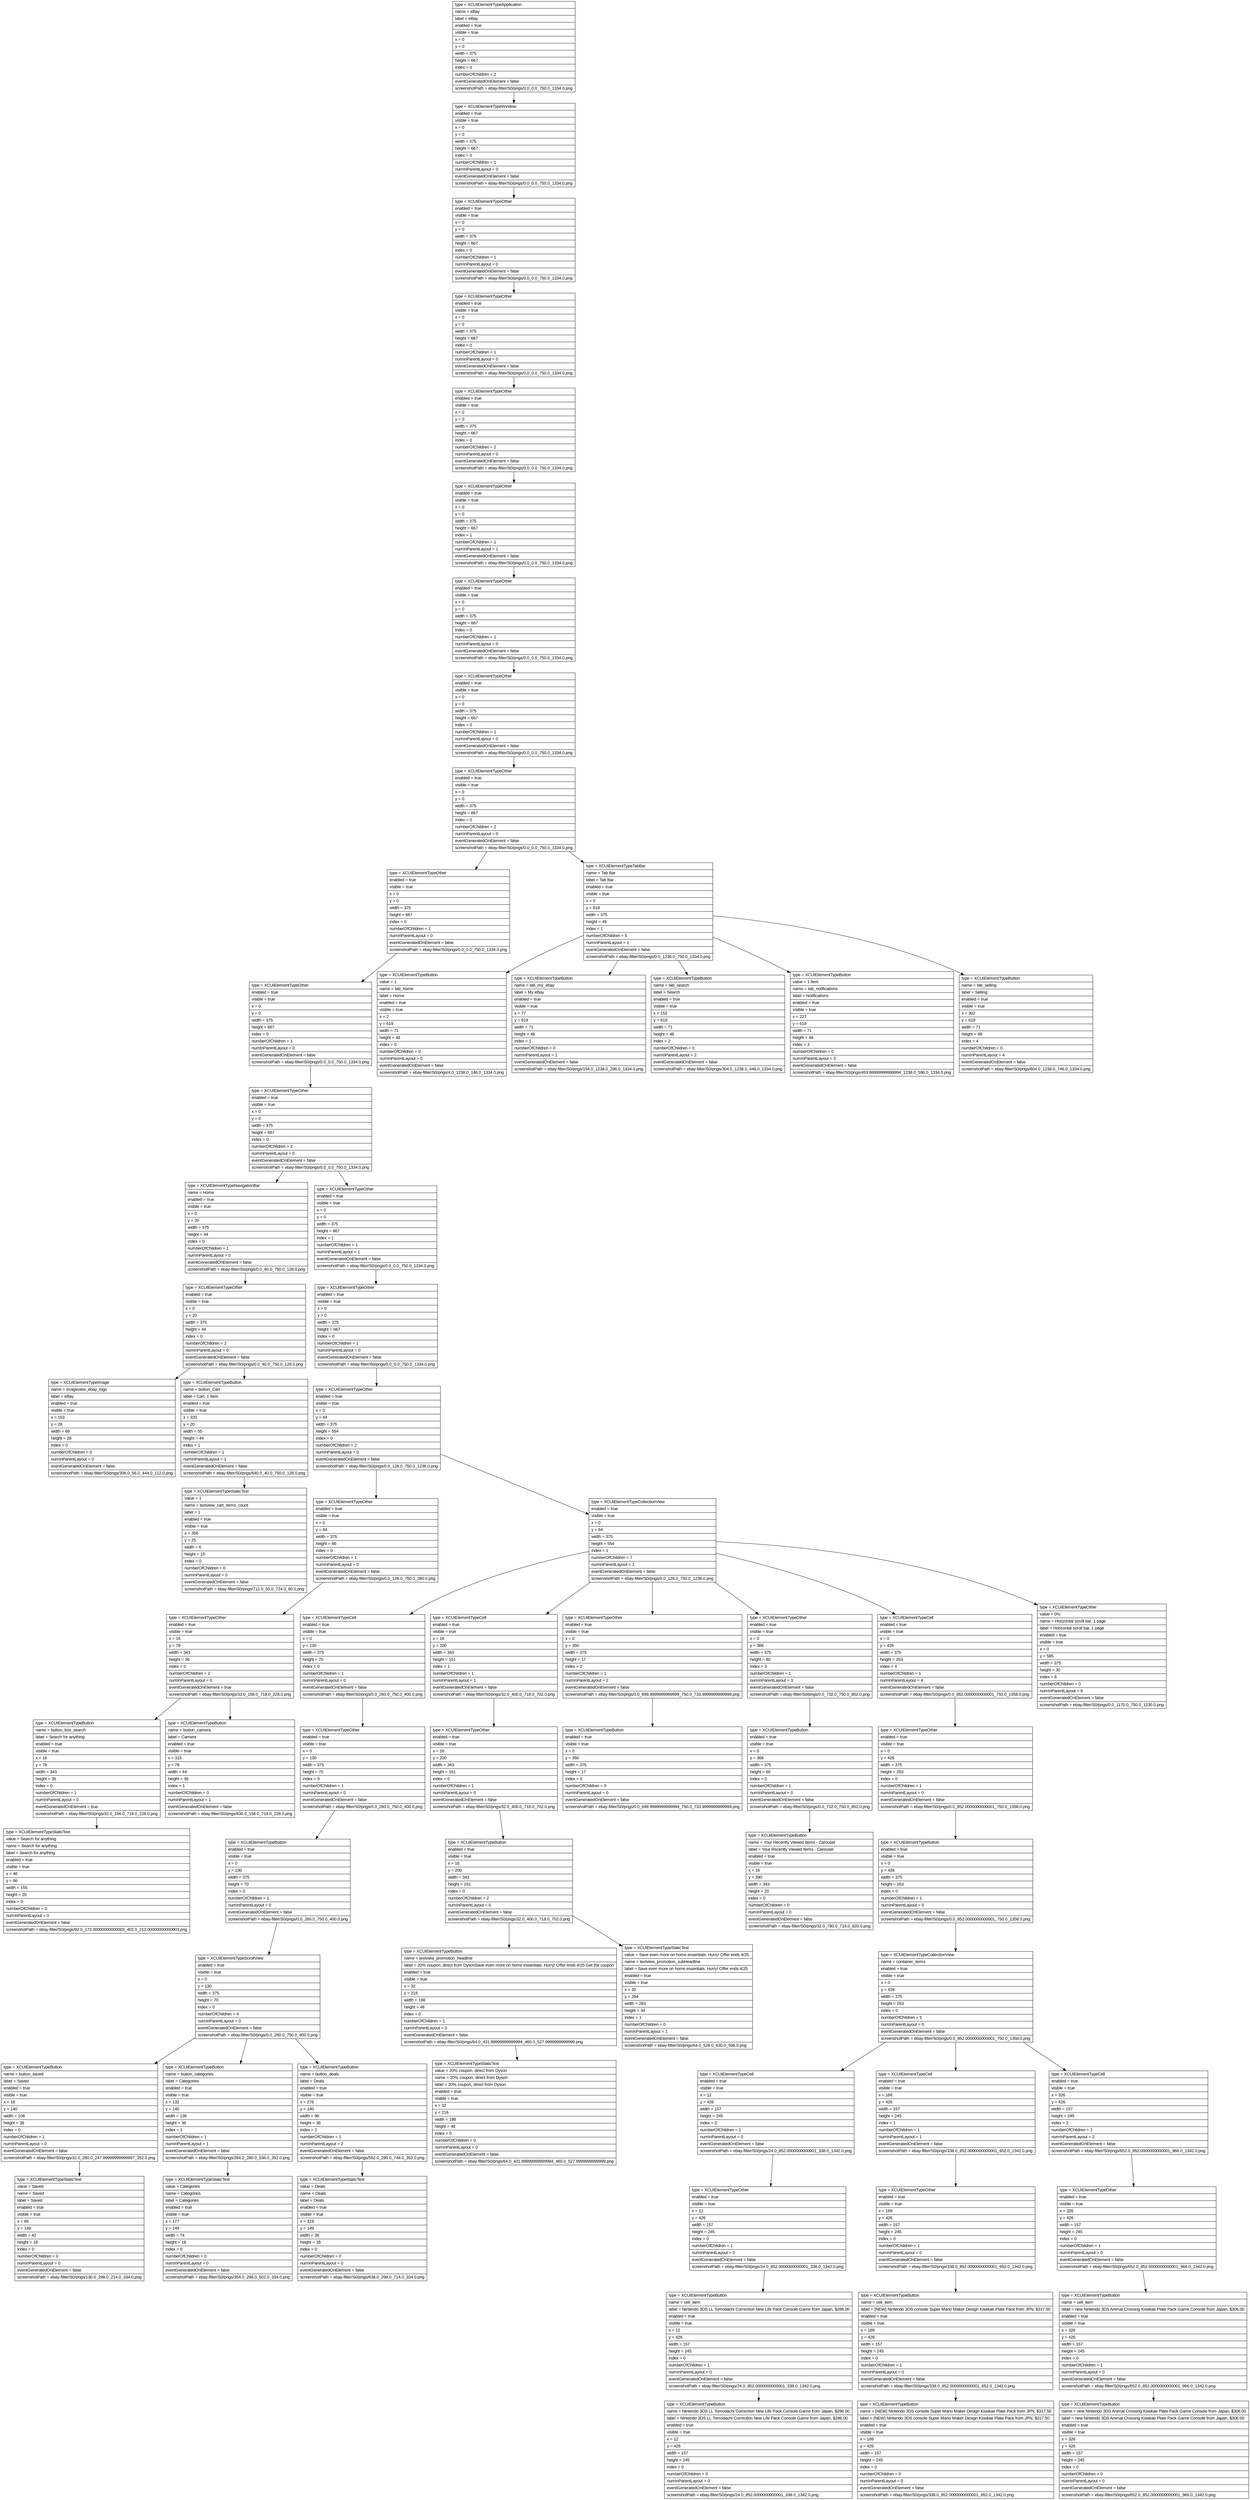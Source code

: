 digraph Layout {

	node [shape=record fontname=Arial];

	0	[label="{type = XCUIElementTypeApplication\l|name = eBay\l|label = eBay\l|enabled = true\l|visible = true\l|x = 0\l|y = 0\l|width = 375\l|height = 667\l|index = 0\l|numberOfChildren = 2\l|eventGeneratedOnElement = false \l|screenshotPath = ebay-filter/S0/pngs/0.0_0.0_750.0_1334.0.png\l}"]
	1	[label="{type = XCUIElementTypeWindow\l|enabled = true\l|visible = true\l|x = 0\l|y = 0\l|width = 375\l|height = 667\l|index = 0\l|numberOfChildren = 1\l|numInParentLayout = 0\l|eventGeneratedOnElement = false \l|screenshotPath = ebay-filter/S0/pngs/0.0_0.0_750.0_1334.0.png\l}"]
	2	[label="{type = XCUIElementTypeOther\l|enabled = true\l|visible = true\l|x = 0\l|y = 0\l|width = 375\l|height = 667\l|index = 0\l|numberOfChildren = 1\l|numInParentLayout = 0\l|eventGeneratedOnElement = false \l|screenshotPath = ebay-filter/S0/pngs/0.0_0.0_750.0_1334.0.png\l}"]
	3	[label="{type = XCUIElementTypeOther\l|enabled = true\l|visible = true\l|x = 0\l|y = 0\l|width = 375\l|height = 667\l|index = 0\l|numberOfChildren = 1\l|numInParentLayout = 0\l|eventGeneratedOnElement = false \l|screenshotPath = ebay-filter/S0/pngs/0.0_0.0_750.0_1334.0.png\l}"]
	4	[label="{type = XCUIElementTypeOther\l|enabled = true\l|visible = true\l|x = 0\l|y = 0\l|width = 375\l|height = 667\l|index = 0\l|numberOfChildren = 2\l|numInParentLayout = 0\l|eventGeneratedOnElement = false \l|screenshotPath = ebay-filter/S0/pngs/0.0_0.0_750.0_1334.0.png\l}"]
	5	[label="{type = XCUIElementTypeOther\l|enabled = true\l|visible = true\l|x = 0\l|y = 0\l|width = 375\l|height = 667\l|index = 1\l|numberOfChildren = 1\l|numInParentLayout = 1\l|eventGeneratedOnElement = false \l|screenshotPath = ebay-filter/S0/pngs/0.0_0.0_750.0_1334.0.png\l}"]
	6	[label="{type = XCUIElementTypeOther\l|enabled = true\l|visible = true\l|x = 0\l|y = 0\l|width = 375\l|height = 667\l|index = 0\l|numberOfChildren = 1\l|numInParentLayout = 0\l|eventGeneratedOnElement = false \l|screenshotPath = ebay-filter/S0/pngs/0.0_0.0_750.0_1334.0.png\l}"]
	7	[label="{type = XCUIElementTypeOther\l|enabled = true\l|visible = true\l|x = 0\l|y = 0\l|width = 375\l|height = 667\l|index = 0\l|numberOfChildren = 1\l|numInParentLayout = 0\l|eventGeneratedOnElement = false \l|screenshotPath = ebay-filter/S0/pngs/0.0_0.0_750.0_1334.0.png\l}"]
	8	[label="{type = XCUIElementTypeOther\l|enabled = true\l|visible = true\l|x = 0\l|y = 0\l|width = 375\l|height = 667\l|index = 0\l|numberOfChildren = 2\l|numInParentLayout = 0\l|eventGeneratedOnElement = false \l|screenshotPath = ebay-filter/S0/pngs/0.0_0.0_750.0_1334.0.png\l}"]
	9	[label="{type = XCUIElementTypeOther\l|enabled = true\l|visible = true\l|x = 0\l|y = 0\l|width = 375\l|height = 667\l|index = 0\l|numberOfChildren = 1\l|numInParentLayout = 0\l|eventGeneratedOnElement = false \l|screenshotPath = ebay-filter/S0/pngs/0.0_0.0_750.0_1334.0.png\l}"]
	10	[label="{type = XCUIElementTypeTabBar\l|name = Tab Bar\l|label = Tab Bar\l|enabled = true\l|visible = true\l|x = 0\l|y = 618\l|width = 375\l|height = 49\l|index = 1\l|numberOfChildren = 5\l|numInParentLayout = 1\l|eventGeneratedOnElement = false \l|screenshotPath = ebay-filter/S0/pngs/0.0_1236.0_750.0_1334.0.png\l}"]
	11	[label="{type = XCUIElementTypeOther\l|enabled = true\l|visible = true\l|x = 0\l|y = 0\l|width = 375\l|height = 667\l|index = 0\l|numberOfChildren = 1\l|numInParentLayout = 0\l|eventGeneratedOnElement = false \l|screenshotPath = ebay-filter/S0/pngs/0.0_0.0_750.0_1334.0.png\l}"]
	12	[label="{type = XCUIElementTypeButton\l|value = 1\l|name = tab_home\l|label = Home\l|enabled = true\l|visible = true\l|x = 2\l|y = 619\l|width = 71\l|height = 48\l|index = 0\l|numberOfChildren = 0\l|numInParentLayout = 0\l|eventGeneratedOnElement = false \l|screenshotPath = ebay-filter/S0/pngs/4.0_1238.0_146.0_1334.0.png\l}"]
	13	[label="{type = XCUIElementTypeButton\l|name = tab_my_ebay\l|label = My eBay\l|enabled = true\l|visible = true\l|x = 77\l|y = 619\l|width = 71\l|height = 48\l|index = 1\l|numberOfChildren = 0\l|numInParentLayout = 1\l|eventGeneratedOnElement = false \l|screenshotPath = ebay-filter/S0/pngs/154.0_1238.0_296.0_1334.0.png\l}"]
	14	[label="{type = XCUIElementTypeButton\l|name = tab_search\l|label = Search\l|enabled = true\l|visible = true\l|x = 152\l|y = 619\l|width = 71\l|height = 48\l|index = 2\l|numberOfChildren = 0\l|numInParentLayout = 2\l|eventGeneratedOnElement = false \l|screenshotPath = ebay-filter/S0/pngs/304.0_1238.0_446.0_1334.0.png\l}"]
	15	[label="{type = XCUIElementTypeButton\l|value = 1 item\l|name = tab_notifications\l|label = Notifications\l|enabled = true\l|visible = true\l|x = 227\l|y = 619\l|width = 71\l|height = 48\l|index = 3\l|numberOfChildren = 0\l|numInParentLayout = 3\l|eventGeneratedOnElement = false \l|screenshotPath = ebay-filter/S0/pngs/453.99999999999994_1238.0_596.0_1334.0.png\l}"]
	16	[label="{type = XCUIElementTypeButton\l|name = tab_selling\l|label = Selling\l|enabled = true\l|visible = true\l|x = 302\l|y = 619\l|width = 71\l|height = 48\l|index = 4\l|numberOfChildren = 0\l|numInParentLayout = 4\l|eventGeneratedOnElement = false \l|screenshotPath = ebay-filter/S0/pngs/604.0_1238.0_746.0_1334.0.png\l}"]
	17	[label="{type = XCUIElementTypeOther\l|enabled = true\l|visible = true\l|x = 0\l|y = 0\l|width = 375\l|height = 667\l|index = 0\l|numberOfChildren = 2\l|numInParentLayout = 0\l|eventGeneratedOnElement = false \l|screenshotPath = ebay-filter/S0/pngs/0.0_0.0_750.0_1334.0.png\l}"]
	18	[label="{type = XCUIElementTypeNavigationBar\l|name = Home\l|enabled = true\l|visible = true\l|x = 0\l|y = 20\l|width = 375\l|height = 44\l|index = 0\l|numberOfChildren = 1\l|numInParentLayout = 0\l|eventGeneratedOnElement = false \l|screenshotPath = ebay-filter/S0/pngs/0.0_40.0_750.0_128.0.png\l}"]
	19	[label="{type = XCUIElementTypeOther\l|enabled = true\l|visible = true\l|x = 0\l|y = 0\l|width = 375\l|height = 667\l|index = 1\l|numberOfChildren = 1\l|numInParentLayout = 1\l|eventGeneratedOnElement = false \l|screenshotPath = ebay-filter/S0/pngs/0.0_0.0_750.0_1334.0.png\l}"]
	20	[label="{type = XCUIElementTypeOther\l|enabled = true\l|visible = true\l|x = 0\l|y = 20\l|width = 375\l|height = 44\l|index = 0\l|numberOfChildren = 2\l|numInParentLayout = 0\l|eventGeneratedOnElement = false \l|screenshotPath = ebay-filter/S0/pngs/0.0_40.0_750.0_128.0.png\l}"]
	21	[label="{type = XCUIElementTypeOther\l|enabled = true\l|visible = true\l|x = 0\l|y = 0\l|width = 375\l|height = 667\l|index = 0\l|numberOfChildren = 1\l|numInParentLayout = 0\l|eventGeneratedOnElement = false \l|screenshotPath = ebay-filter/S0/pngs/0.0_0.0_750.0_1334.0.png\l}"]
	22	[label="{type = XCUIElementTypeImage\l|name = imageview_ebay_logo\l|label = eBay\l|enabled = true\l|visible = true\l|x = 153\l|y = 28\l|width = 69\l|height = 28\l|index = 0\l|numberOfChildren = 0\l|numInParentLayout = 0\l|eventGeneratedOnElement = false \l|screenshotPath = ebay-filter/S0/pngs/306.0_56.0_444.0_112.0.png\l}"]
	23	[label="{type = XCUIElementTypeButton\l|name = button_Cart\l|label = Cart, 1 Item\l|enabled = true\l|visible = true\l|x = 320\l|y = 20\l|width = 55\l|height = 44\l|index = 1\l|numberOfChildren = 1\l|numInParentLayout = 1\l|eventGeneratedOnElement = false \l|screenshotPath = ebay-filter/S0/pngs/640.0_40.0_750.0_128.0.png\l}"]
	24	[label="{type = XCUIElementTypeOther\l|enabled = true\l|visible = true\l|x = 0\l|y = 64\l|width = 375\l|height = 554\l|index = 0\l|numberOfChildren = 2\l|numInParentLayout = 0\l|eventGeneratedOnElement = false \l|screenshotPath = ebay-filter/S0/pngs/0.0_128.0_750.0_1236.0.png\l}"]
	25	[label="{type = XCUIElementTypeStaticText\l|value = 1\l|name = textview_cart_items_count\l|label = 1\l|enabled = true\l|visible = true\l|x = 356\l|y = 25\l|width = 6\l|height = 15\l|index = 0\l|numberOfChildren = 0\l|numInParentLayout = 0\l|eventGeneratedOnElement = false \l|screenshotPath = ebay-filter/S0/pngs/712.0_50.0_724.0_80.0.png\l}"]
	26	[label="{type = XCUIElementTypeOther\l|enabled = true\l|visible = true\l|x = 0\l|y = 64\l|width = 375\l|height = 66\l|index = 0\l|numberOfChildren = 1\l|numInParentLayout = 0\l|eventGeneratedOnElement = false \l|screenshotPath = ebay-filter/S0/pngs/0.0_128.0_750.0_260.0.png\l}"]
	27	[label="{type = XCUIElementTypeCollectionView\l|enabled = true\l|visible = true\l|x = 0\l|y = 64\l|width = 375\l|height = 554\l|index = 1\l|numberOfChildren = 7\l|numInParentLayout = 1\l|eventGeneratedOnElement = false \l|screenshotPath = ebay-filter/S0/pngs/0.0_128.0_750.0_1236.0.png\l}"]
	28	[label="{type = XCUIElementTypeOther\l|enabled = true\l|visible = true\l|x = 16\l|y = 78\l|width = 343\l|height = 36\l|index = 0\l|numberOfChildren = 2\l|numInParentLayout = 0\l|eventGeneratedOnElement = true \l|screenshotPath = ebay-filter/S0/pngs/32.0_156.0_718.0_228.0.png\l}"]
	29	[label="{type = XCUIElementTypeCell\l|enabled = true\l|visible = true\l|x = 0\l|y = 130\l|width = 375\l|height = 70\l|index = 0\l|numberOfChildren = 1\l|numInParentLayout = 0\l|eventGeneratedOnElement = false \l|screenshotPath = ebay-filter/S0/pngs/0.0_260.0_750.0_400.0.png\l}"]
	30	[label="{type = XCUIElementTypeCell\l|enabled = true\l|visible = true\l|x = 16\l|y = 200\l|width = 343\l|height = 151\l|index = 1\l|numberOfChildren = 1\l|numInParentLayout = 1\l|eventGeneratedOnElement = false \l|screenshotPath = ebay-filter/S0/pngs/32.0_400.0_718.0_702.0.png\l}"]
	31	[label="{type = XCUIElementTypeOther\l|enabled = true\l|visible = true\l|x = 0\l|y = 350\l|width = 375\l|height = 17\l|index = 2\l|numberOfChildren = 1\l|numInParentLayout = 2\l|eventGeneratedOnElement = false \l|screenshotPath = ebay-filter/S0/pngs/0.0_699.9999999999999_750.0_733.9999999999999.png\l}"]
	32	[label="{type = XCUIElementTypeOther\l|enabled = true\l|visible = true\l|x = 0\l|y = 366\l|width = 375\l|height = 60\l|index = 3\l|numberOfChildren = 1\l|numInParentLayout = 3\l|eventGeneratedOnElement = false \l|screenshotPath = ebay-filter/S0/pngs/0.0_732.0_750.0_852.0.png\l}"]
	33	[label="{type = XCUIElementTypeCell\l|enabled = true\l|visible = true\l|x = 0\l|y = 426\l|width = 375\l|height = 253\l|index = 4\l|numberOfChildren = 1\l|numInParentLayout = 4\l|eventGeneratedOnElement = false \l|screenshotPath = ebay-filter/S0/pngs/0.0_852.0000000000001_750.0_1358.0.png\l}"]
	34	[label="{type = XCUIElementTypeOther\l|value = 0%\l|name = Horizontal scroll bar, 1 page\l|label = Horizontal scroll bar, 1 page\l|enabled = true\l|visible = true\l|x = 0\l|y = 585\l|width = 375\l|height = 30\l|index = 6\l|numberOfChildren = 0\l|numInParentLayout = 6\l|eventGeneratedOnElement = false \l|screenshotPath = ebay-filter/S0/pngs/0.0_1170.0_750.0_1230.0.png\l}"]
	35	[label="{type = XCUIElementTypeButton\l|name = button_box_search\l|label = Search for anything\l|enabled = true\l|visible = true\l|x = 16\l|y = 78\l|width = 343\l|height = 36\l|index = 0\l|numberOfChildren = 1\l|numInParentLayout = 0\l|eventGeneratedOnElement = true \l|screenshotPath = ebay-filter/S0/pngs/32.0_156.0_718.0_228.0.png\l}"]
	36	[label="{type = XCUIElementTypeButton\l|name = button_camera\l|label = Camera\l|enabled = true\l|visible = true\l|x = 315\l|y = 78\l|width = 44\l|height = 36\l|index = 1\l|numberOfChildren = 0\l|numInParentLayout = 1\l|eventGeneratedOnElement = false \l|screenshotPath = ebay-filter/S0/pngs/630.0_156.0_718.0_228.0.png\l}"]
	37	[label="{type = XCUIElementTypeOther\l|enabled = true\l|visible = true\l|x = 0\l|y = 130\l|width = 375\l|height = 70\l|index = 0\l|numberOfChildren = 1\l|numInParentLayout = 0\l|eventGeneratedOnElement = false \l|screenshotPath = ebay-filter/S0/pngs/0.0_260.0_750.0_400.0.png\l}"]
	38	[label="{type = XCUIElementTypeOther\l|enabled = true\l|visible = true\l|x = 16\l|y = 200\l|width = 343\l|height = 151\l|index = 0\l|numberOfChildren = 1\l|numInParentLayout = 0\l|eventGeneratedOnElement = false \l|screenshotPath = ebay-filter/S0/pngs/32.0_400.0_718.0_702.0.png\l}"]
	39	[label="{type = XCUIElementTypeButton\l|enabled = true\l|visible = true\l|x = 0\l|y = 350\l|width = 375\l|height = 17\l|index = 0\l|numberOfChildren = 0\l|numInParentLayout = 0\l|eventGeneratedOnElement = false \l|screenshotPath = ebay-filter/S0/pngs/0.0_699.9999999999999_750.0_733.9999999999999.png\l}"]
	40	[label="{type = XCUIElementTypeButton\l|enabled = true\l|visible = true\l|x = 0\l|y = 366\l|width = 375\l|height = 60\l|index = 0\l|numberOfChildren = 1\l|numInParentLayout = 0\l|eventGeneratedOnElement = false \l|screenshotPath = ebay-filter/S0/pngs/0.0_732.0_750.0_852.0.png\l}"]
	41	[label="{type = XCUIElementTypeOther\l|enabled = true\l|visible = true\l|x = 0\l|y = 426\l|width = 375\l|height = 253\l|index = 0\l|numberOfChildren = 1\l|numInParentLayout = 0\l|eventGeneratedOnElement = false \l|screenshotPath = ebay-filter/S0/pngs/0.0_852.0000000000001_750.0_1358.0.png\l}"]
	42	[label="{type = XCUIElementTypeStaticText\l|value = Search for anything\l|name = Search for anything\l|label = Search for anything\l|enabled = true\l|visible = true\l|x = 46\l|y = 86\l|width = 155\l|height = 20\l|index = 0\l|numberOfChildren = 0\l|numInParentLayout = 0\l|eventGeneratedOnElement = false \l|screenshotPath = ebay-filter/S0/pngs/92.0_172.00000000000003_402.0_212.00000000000003.png\l}"]
	43	[label="{type = XCUIElementTypeButton\l|enabled = true\l|visible = true\l|x = 0\l|y = 130\l|width = 375\l|height = 70\l|index = 0\l|numberOfChildren = 1\l|numInParentLayout = 0\l|eventGeneratedOnElement = false \l|screenshotPath = ebay-filter/S0/pngs/0.0_260.0_750.0_400.0.png\l}"]
	44	[label="{type = XCUIElementTypeButton\l|enabled = true\l|visible = true\l|x = 16\l|y = 200\l|width = 343\l|height = 151\l|index = 0\l|numberOfChildren = 2\l|numInParentLayout = 0\l|eventGeneratedOnElement = false \l|screenshotPath = ebay-filter/S0/pngs/32.0_400.0_718.0_702.0.png\l}"]
	45	[label="{type = XCUIElementTypeButton\l|name = Your Recently Viewed Items - Carousel\l|label = Your Recently Viewed Items - Carousel\l|enabled = true\l|visible = true\l|x = 16\l|y = 390\l|width = 343\l|height = 20\l|index = 0\l|numberOfChildren = 0\l|numInParentLayout = 0\l|eventGeneratedOnElement = false \l|screenshotPath = ebay-filter/S0/pngs/32.0_780.0_718.0_820.0.png\l}"]
	46	[label="{type = XCUIElementTypeButton\l|enabled = true\l|visible = true\l|x = 0\l|y = 426\l|width = 375\l|height = 253\l|index = 0\l|numberOfChildren = 1\l|numInParentLayout = 0\l|eventGeneratedOnElement = false \l|screenshotPath = ebay-filter/S0/pngs/0.0_852.0000000000001_750.0_1358.0.png\l}"]
	47	[label="{type = XCUIElementTypeScrollView\l|enabled = true\l|visible = true\l|x = 0\l|y = 130\l|width = 375\l|height = 70\l|index = 0\l|numberOfChildren = 4\l|numInParentLayout = 0\l|eventGeneratedOnElement = false \l|screenshotPath = ebay-filter/S0/pngs/0.0_260.0_750.0_400.0.png\l}"]
	48	[label="{type = XCUIElementTypeButton\l|name = textview_promotion_headline\l|label = 20% coupon, direct from DysonSave even more on home essentials. Hurry! Offer ends 4/25.Get the coupon\l|enabled = true\l|visible = true\l|x = 32\l|y = 216\l|width = 198\l|height = 48\l|index = 0\l|numberOfChildren = 1\l|numInParentLayout = 0\l|eventGeneratedOnElement = false \l|screenshotPath = ebay-filter/S0/pngs/64.0_431.99999999999994_460.0_527.9999999999999.png\l}"]
	49	[label="{type = XCUIElementTypeStaticText\l|value = Save even more on home essentials. Hurry! Offer ends 4/25.\l|name = textview_promotion_subHeadline\l|label = Save even more on home essentials. Hurry! Offer ends 4/25.\l|enabled = true\l|visible = true\l|x = 32\l|y = 264\l|width = 283\l|height = 34\l|index = 1\l|numberOfChildren = 0\l|numInParentLayout = 1\l|eventGeneratedOnElement = false \l|screenshotPath = ebay-filter/S0/pngs/64.0_528.0_630.0_596.0.png\l}"]
	50	[label="{type = XCUIElementTypeCollectionView\l|name = container_items\l|enabled = true\l|visible = true\l|x = 0\l|y = 426\l|width = 375\l|height = 253\l|index = 0\l|numberOfChildren = 5\l|numInParentLayout = 0\l|eventGeneratedOnElement = false \l|screenshotPath = ebay-filter/S0/pngs/0.0_852.0000000000001_750.0_1358.0.png\l}"]
	51	[label="{type = XCUIElementTypeButton\l|name = button_saved\l|label = Saved\l|enabled = true\l|visible = true\l|x = 16\l|y = 140\l|width = 108\l|height = 36\l|index = 0\l|numberOfChildren = 1\l|numInParentLayout = 0\l|eventGeneratedOnElement = false \l|screenshotPath = ebay-filter/S0/pngs/32.0_280.0_247.99999999999997_352.0.png\l}"]
	52	[label="{type = XCUIElementTypeButton\l|name = button_categories\l|label = Categories\l|enabled = true\l|visible = true\l|x = 132\l|y = 140\l|width = 136\l|height = 36\l|index = 1\l|numberOfChildren = 1\l|numInParentLayout = 1\l|eventGeneratedOnElement = false \l|screenshotPath = ebay-filter/S0/pngs/264.0_280.0_536.0_352.0.png\l}"]
	53	[label="{type = XCUIElementTypeButton\l|name = button_deals\l|label = Deals\l|enabled = true\l|visible = true\l|x = 276\l|y = 140\l|width = 98\l|height = 36\l|index = 2\l|numberOfChildren = 1\l|numInParentLayout = 2\l|eventGeneratedOnElement = false \l|screenshotPath = ebay-filter/S0/pngs/552.0_280.0_748.0_352.0.png\l}"]
	54	[label="{type = XCUIElementTypeStaticText\l|value = 20% coupon, direct from Dyson\l|name = 20% coupon, direct from Dyson\l|label = 20% coupon, direct from Dyson\l|enabled = true\l|visible = true\l|x = 32\l|y = 216\l|width = 198\l|height = 48\l|index = 0\l|numberOfChildren = 0\l|numInParentLayout = 0\l|eventGeneratedOnElement = false \l|screenshotPath = ebay-filter/S0/pngs/64.0_431.99999999999994_460.0_527.9999999999999.png\l}"]
	55	[label="{type = XCUIElementTypeCell\l|enabled = true\l|visible = true\l|x = 12\l|y = 426\l|width = 157\l|height = 245\l|index = 0\l|numberOfChildren = 1\l|numInParentLayout = 0\l|eventGeneratedOnElement = false \l|screenshotPath = ebay-filter/S0/pngs/24.0_852.0000000000001_338.0_1342.0.png\l}"]
	56	[label="{type = XCUIElementTypeCell\l|enabled = true\l|visible = true\l|x = 169\l|y = 426\l|width = 157\l|height = 245\l|index = 1\l|numberOfChildren = 1\l|numInParentLayout = 1\l|eventGeneratedOnElement = false \l|screenshotPath = ebay-filter/S0/pngs/338.0_852.0000000000001_652.0_1342.0.png\l}"]
	57	[label="{type = XCUIElementTypeCell\l|enabled = true\l|visible = true\l|x = 326\l|y = 426\l|width = 157\l|height = 245\l|index = 2\l|numberOfChildren = 1\l|numInParentLayout = 2\l|eventGeneratedOnElement = false \l|screenshotPath = ebay-filter/S0/pngs/652.0_852.0000000000001_966.0_1342.0.png\l}"]
	58	[label="{type = XCUIElementTypeStaticText\l|value = Saved\l|name = Saved\l|label = Saved\l|enabled = true\l|visible = true\l|x = 65\l|y = 149\l|width = 42\l|height = 18\l|index = 0\l|numberOfChildren = 0\l|numInParentLayout = 0\l|eventGeneratedOnElement = false \l|screenshotPath = ebay-filter/S0/pngs/130.0_298.0_214.0_334.0.png\l}"]
	59	[label="{type = XCUIElementTypeStaticText\l|value = Categories\l|name = Categories\l|label = Categories\l|enabled = true\l|visible = true\l|x = 177\l|y = 149\l|width = 74\l|height = 18\l|index = 0\l|numberOfChildren = 0\l|numInParentLayout = 0\l|eventGeneratedOnElement = false \l|screenshotPath = ebay-filter/S0/pngs/354.0_298.0_502.0_334.0.png\l}"]
	60	[label="{type = XCUIElementTypeStaticText\l|value = Deals\l|name = Deals\l|label = Deals\l|enabled = true\l|visible = true\l|x = 319\l|y = 149\l|width = 38\l|height = 18\l|index = 0\l|numberOfChildren = 0\l|numInParentLayout = 0\l|eventGeneratedOnElement = false \l|screenshotPath = ebay-filter/S0/pngs/638.0_298.0_714.0_334.0.png\l}"]
	61	[label="{type = XCUIElementTypeOther\l|enabled = true\l|visible = true\l|x = 12\l|y = 426\l|width = 157\l|height = 245\l|index = 0\l|numberOfChildren = 1\l|numInParentLayout = 0\l|eventGeneratedOnElement = false \l|screenshotPath = ebay-filter/S0/pngs/24.0_852.0000000000001_338.0_1342.0.png\l}"]
	62	[label="{type = XCUIElementTypeOther\l|enabled = true\l|visible = true\l|x = 169\l|y = 426\l|width = 157\l|height = 245\l|index = 0\l|numberOfChildren = 1\l|numInParentLayout = 0\l|eventGeneratedOnElement = false \l|screenshotPath = ebay-filter/S0/pngs/338.0_852.0000000000001_652.0_1342.0.png\l}"]
	63	[label="{type = XCUIElementTypeOther\l|enabled = true\l|visible = true\l|x = 326\l|y = 426\l|width = 157\l|height = 245\l|index = 0\l|numberOfChildren = 1\l|numInParentLayout = 0\l|eventGeneratedOnElement = false \l|screenshotPath = ebay-filter/S0/pngs/652.0_852.0000000000001_966.0_1342.0.png\l}"]
	64	[label="{type = XCUIElementTypeButton\l|name = cell_item\l|label = Nintendo 3DS LL Tomodachi Correction New Life Pack Console Game from Japan, $286.00\l|enabled = true\l|visible = true\l|x = 12\l|y = 426\l|width = 157\l|height = 245\l|index = 0\l|numberOfChildren = 1\l|numInParentLayout = 0\l|eventGeneratedOnElement = false \l|screenshotPath = ebay-filter/S0/pngs/24.0_852.0000000000001_338.0_1342.0.png\l}"]
	65	[label="{type = XCUIElementTypeButton\l|name = cell_item\l|label = [NEW] Nintendo 3DS console Super Mario Maker Design Kisekae Plate Pack from JPN, $317.50\l|enabled = true\l|visible = true\l|x = 169\l|y = 426\l|width = 157\l|height = 245\l|index = 0\l|numberOfChildren = 1\l|numInParentLayout = 0\l|eventGeneratedOnElement = false \l|screenshotPath = ebay-filter/S0/pngs/338.0_852.0000000000001_652.0_1342.0.png\l}"]
	66	[label="{type = XCUIElementTypeButton\l|name = cell_item\l|label = new Nintendo 3DS Animal Crossing Kisekae Plate Pack Game Console from Japan, $306.00\l|enabled = true\l|visible = true\l|x = 326\l|y = 426\l|width = 157\l|height = 245\l|index = 0\l|numberOfChildren = 1\l|numInParentLayout = 0\l|eventGeneratedOnElement = false \l|screenshotPath = ebay-filter/S0/pngs/652.0_852.0000000000001_966.0_1342.0.png\l}"]
	67	[label="{type = XCUIElementTypeButton\l|name = Nintendo 3DS LL Tomodachi Correction New Life Pack Console Game from Japan, $286.00\l|label = Nintendo 3DS LL Tomodachi Correction New Life Pack Console Game from Japan, $286.00\l|enabled = true\l|visible = true\l|x = 12\l|y = 426\l|width = 157\l|height = 245\l|index = 0\l|numberOfChildren = 0\l|numInParentLayout = 0\l|eventGeneratedOnElement = false \l|screenshotPath = ebay-filter/S0/pngs/24.0_852.0000000000001_338.0_1342.0.png\l}"]
	68	[label="{type = XCUIElementTypeButton\l|name = [NEW] Nintendo 3DS console Super Mario Maker Design Kisekae Plate Pack from JPN, $317.50\l|label = [NEW] Nintendo 3DS console Super Mario Maker Design Kisekae Plate Pack from JPN, $317.50\l|enabled = true\l|visible = true\l|x = 169\l|y = 426\l|width = 157\l|height = 245\l|index = 0\l|numberOfChildren = 0\l|numInParentLayout = 0\l|eventGeneratedOnElement = false \l|screenshotPath = ebay-filter/S0/pngs/338.0_852.0000000000001_652.0_1342.0.png\l}"]
	69	[label="{type = XCUIElementTypeButton\l|name = new Nintendo 3DS Animal Crossing Kisekae Plate Pack Game Console from Japan, $306.00\l|label = new Nintendo 3DS Animal Crossing Kisekae Plate Pack Game Console from Japan, $306.00\l|enabled = true\l|visible = true\l|x = 326\l|y = 426\l|width = 157\l|height = 245\l|index = 0\l|numberOfChildren = 0\l|numInParentLayout = 0\l|eventGeneratedOnElement = false \l|screenshotPath = ebay-filter/S0/pngs/652.0_852.0000000000001_966.0_1342.0.png\l}"]


	0 -> 1
	1 -> 2
	2 -> 3
	3 -> 4
	4 -> 5
	5 -> 6
	6 -> 7
	7 -> 8
	8 -> 9
	8 -> 10
	9 -> 11
	10 -> 12
	10 -> 13
	10 -> 14
	10 -> 15
	10 -> 16
	11 -> 17
	17 -> 18
	17 -> 19
	18 -> 20
	19 -> 21
	20 -> 22
	20 -> 23
	21 -> 24
	23 -> 25
	24 -> 26
	24 -> 27
	26 -> 28
	27 -> 29
	27 -> 30
	27 -> 31
	27 -> 32
	27 -> 33
	27 -> 34
	28 -> 35
	28 -> 36
	29 -> 37
	30 -> 38
	31 -> 39
	32 -> 40
	33 -> 41
	35 -> 42
	37 -> 43
	38 -> 44
	40 -> 45
	41 -> 46
	43 -> 47
	44 -> 48
	44 -> 49
	46 -> 50
	47 -> 51
	47 -> 52
	47 -> 53
	48 -> 54
	50 -> 55
	50 -> 56
	50 -> 57
	51 -> 58
	52 -> 59
	53 -> 60
	55 -> 61
	56 -> 62
	57 -> 63
	61 -> 64
	62 -> 65
	63 -> 66
	64 -> 67
	65 -> 68
	66 -> 69


}